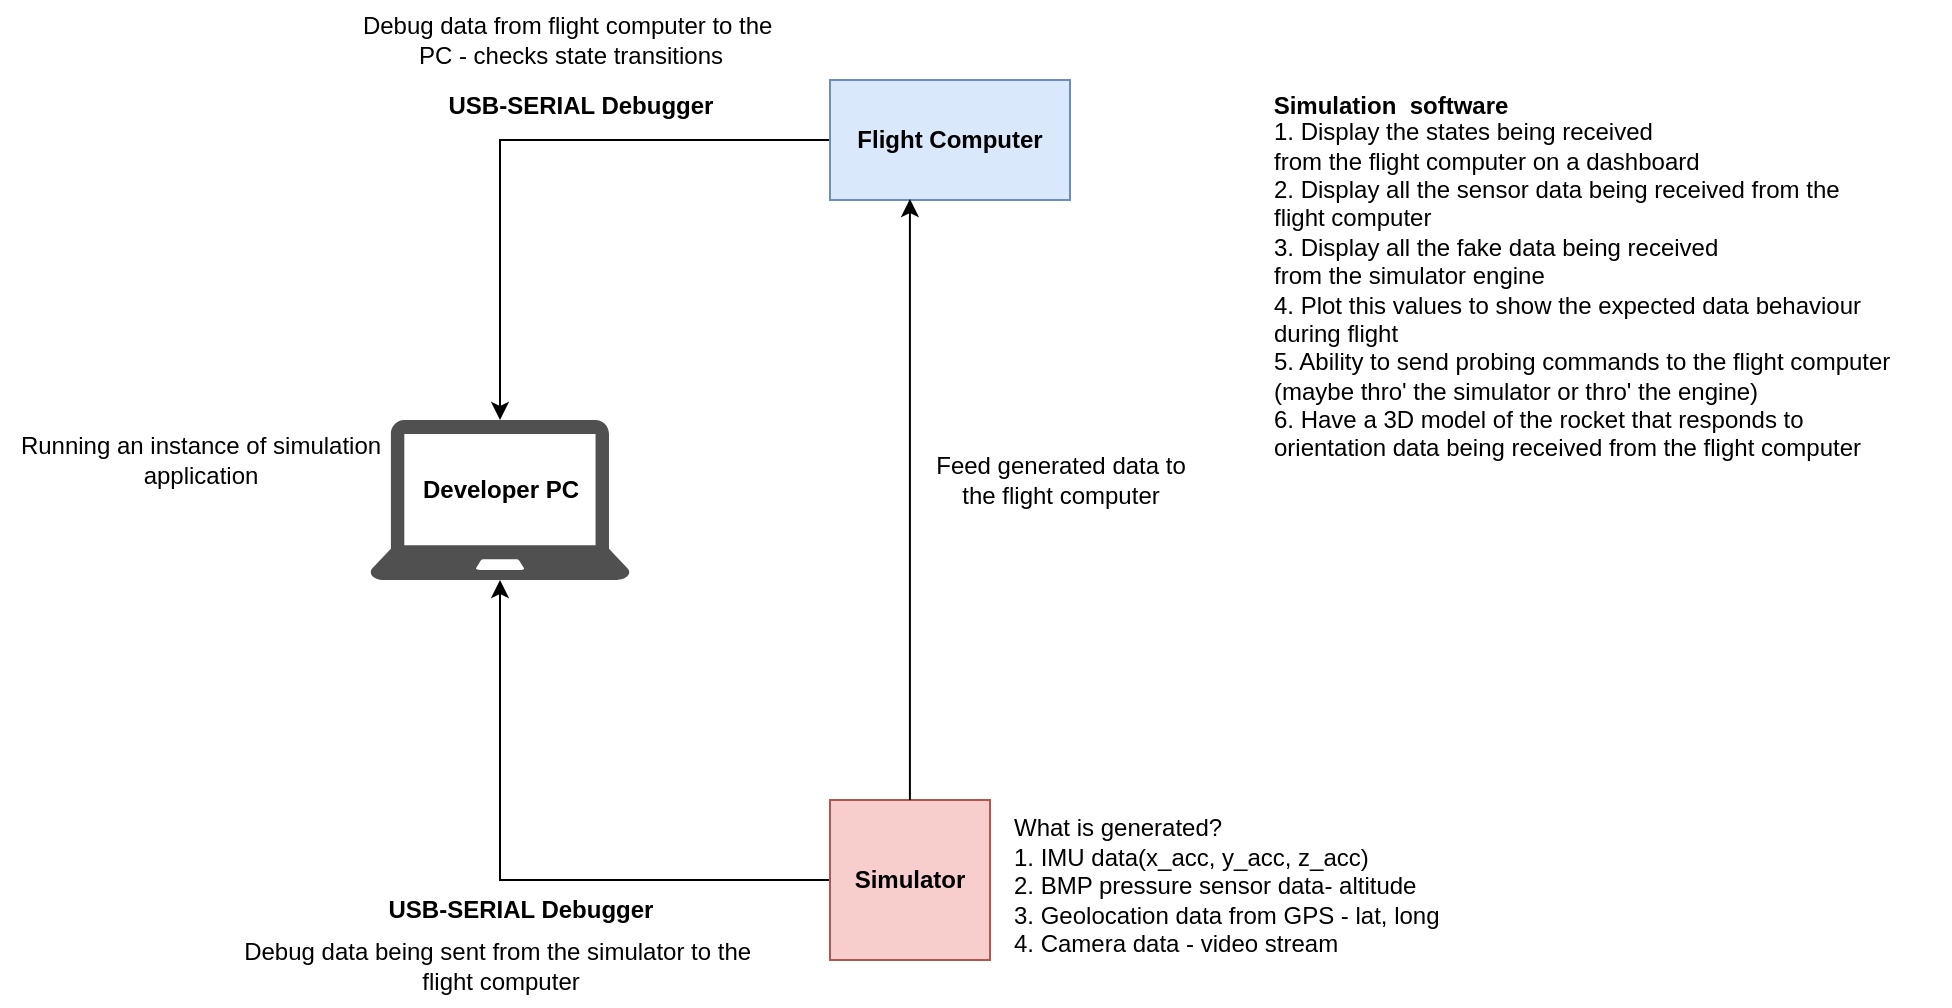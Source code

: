 <mxfile version="23.1.5" type="device">
  <diagram name="Page-1" id="4NoRxYIMNYoEsMbBZ-CR">
    <mxGraphModel dx="627" dy="376" grid="1" gridSize="10" guides="1" tooltips="1" connect="1" arrows="1" fold="1" page="1" pageScale="1" pageWidth="850" pageHeight="1100" math="0" shadow="0">
      <root>
        <mxCell id="0" />
        <mxCell id="1" parent="0" />
        <mxCell id="odXCuu1DjA-ZgtKkCAjo-1" value="" style="sketch=0;pointerEvents=1;shadow=0;dashed=0;html=1;strokeColor=none;fillColor=#505050;labelPosition=center;verticalLabelPosition=bottom;verticalAlign=top;outlineConnect=0;align=center;shape=mxgraph.office.devices.laptop;" vertex="1" parent="1">
          <mxGeometry x="195" y="292" width="130" height="80" as="geometry" />
        </mxCell>
        <mxCell id="odXCuu1DjA-ZgtKkCAjo-2" value="&lt;b&gt;Developer PC&lt;/b&gt;" style="text;html=1;align=center;verticalAlign=middle;resizable=0;points=[];autosize=1;strokeColor=none;fillColor=none;" vertex="1" parent="1">
          <mxGeometry x="210" y="312" width="100" height="30" as="geometry" />
        </mxCell>
        <mxCell id="odXCuu1DjA-ZgtKkCAjo-5" style="edgeStyle=orthogonalEdgeStyle;rounded=0;orthogonalLoop=1;jettySize=auto;html=1;" edge="1" parent="1" source="odXCuu1DjA-ZgtKkCAjo-3" target="odXCuu1DjA-ZgtKkCAjo-1">
          <mxGeometry relative="1" as="geometry" />
        </mxCell>
        <mxCell id="odXCuu1DjA-ZgtKkCAjo-3" value="&lt;b&gt;Simulator&lt;/b&gt;" style="whiteSpace=wrap;html=1;aspect=fixed;fillColor=#f8cecc;strokeColor=#b85450;" vertex="1" parent="1">
          <mxGeometry x="425" y="482" width="80" height="80" as="geometry" />
        </mxCell>
        <mxCell id="odXCuu1DjA-ZgtKkCAjo-6" style="edgeStyle=orthogonalEdgeStyle;rounded=0;orthogonalLoop=1;jettySize=auto;html=1;" edge="1" parent="1" source="odXCuu1DjA-ZgtKkCAjo-4" target="odXCuu1DjA-ZgtKkCAjo-1">
          <mxGeometry relative="1" as="geometry" />
        </mxCell>
        <mxCell id="odXCuu1DjA-ZgtKkCAjo-4" value="&lt;b&gt;Flight Computer&lt;/b&gt;" style="whiteSpace=wrap;html=1;fillColor=#dae8fc;strokeColor=#6c8ebf;" vertex="1" parent="1">
          <mxGeometry x="425" y="122" width="120" height="60" as="geometry" />
        </mxCell>
        <mxCell id="odXCuu1DjA-ZgtKkCAjo-7" style="edgeStyle=orthogonalEdgeStyle;rounded=0;orthogonalLoop=1;jettySize=auto;html=1;entryX=0.333;entryY=0.992;entryDx=0;entryDy=0;entryPerimeter=0;" edge="1" parent="1" source="odXCuu1DjA-ZgtKkCAjo-3" target="odXCuu1DjA-ZgtKkCAjo-4">
          <mxGeometry relative="1" as="geometry" />
        </mxCell>
        <mxCell id="odXCuu1DjA-ZgtKkCAjo-9" value="Feed generated data to&lt;br&gt;the flight computer" style="text;html=1;align=center;verticalAlign=middle;resizable=0;points=[];autosize=1;strokeColor=none;fillColor=none;" vertex="1" parent="1">
          <mxGeometry x="465" y="302" width="150" height="40" as="geometry" />
        </mxCell>
        <mxCell id="odXCuu1DjA-ZgtKkCAjo-10" value="&lt;b&gt;USB-SERIAL Debugger&lt;/b&gt;" style="text;html=1;align=center;verticalAlign=middle;resizable=0;points=[];autosize=1;strokeColor=none;fillColor=none;" vertex="1" parent="1">
          <mxGeometry x="190" y="522" width="160" height="30" as="geometry" />
        </mxCell>
        <mxCell id="odXCuu1DjA-ZgtKkCAjo-11" value="&lt;b&gt;USB-SERIAL Debugger&lt;/b&gt;" style="text;html=1;align=center;verticalAlign=middle;resizable=0;points=[];autosize=1;strokeColor=none;fillColor=none;" vertex="1" parent="1">
          <mxGeometry x="220" y="120" width="160" height="30" as="geometry" />
        </mxCell>
        <mxCell id="odXCuu1DjA-ZgtKkCAjo-12" value="Debug data being sent from the simulator to the&amp;nbsp;&lt;br&gt;flight computer" style="text;html=1;align=center;verticalAlign=middle;resizable=0;points=[];autosize=1;strokeColor=none;fillColor=none;" vertex="1" parent="1">
          <mxGeometry x="120" y="545" width="280" height="40" as="geometry" />
        </mxCell>
        <mxCell id="odXCuu1DjA-ZgtKkCAjo-14" value="Debug data from flight computer to the&amp;nbsp;&lt;br&gt;PC - checks state transitions" style="text;html=1;align=center;verticalAlign=middle;resizable=0;points=[];autosize=1;strokeColor=none;fillColor=none;" vertex="1" parent="1">
          <mxGeometry x="180" y="82" width="230" height="40" as="geometry" />
        </mxCell>
        <mxCell id="odXCuu1DjA-ZgtKkCAjo-15" value="Running an instance of simulation&lt;br&gt;application" style="text;html=1;align=center;verticalAlign=middle;resizable=0;points=[];autosize=1;strokeColor=none;fillColor=none;" vertex="1" parent="1">
          <mxGeometry x="10" y="292" width="200" height="40" as="geometry" />
        </mxCell>
        <mxCell id="odXCuu1DjA-ZgtKkCAjo-16" value="What is generated?&lt;br&gt;1. IMU data(x_acc, y_acc, z_acc)&lt;br&gt;2. BMP pressure sensor data- altitude&amp;nbsp;&lt;br&gt;3. Geolocation data from GPS - lat, long&lt;br&gt;4. Camera data - video stream&lt;br&gt;&lt;div&gt;&lt;br&gt;&lt;/div&gt;" style="text;html=1;align=left;verticalAlign=middle;resizable=0;points=[];autosize=1;strokeColor=none;fillColor=none;" vertex="1" parent="1">
          <mxGeometry x="515" y="482" width="240" height="100" as="geometry" />
        </mxCell>
        <mxCell id="odXCuu1DjA-ZgtKkCAjo-17" value="&lt;b&gt;Simulation&amp;nbsp; software&lt;br&gt;&lt;/b&gt;" style="text;html=1;align=center;verticalAlign=middle;resizable=0;points=[];autosize=1;strokeColor=none;fillColor=none;" vertex="1" parent="1">
          <mxGeometry x="635" y="120" width="140" height="30" as="geometry" />
        </mxCell>
        <mxCell id="odXCuu1DjA-ZgtKkCAjo-18" value="1. Display the states being received&lt;br&gt;from the flight computer on a dashboard&lt;br&gt;2. Display all the sensor data being received from the&amp;nbsp;&lt;br&gt;flight computer&amp;nbsp;&lt;br&gt;3. Display all the fake data being received&amp;nbsp;&lt;br&gt;from the simulator engine&lt;br&gt;4. Plot this values to show the expected data behaviour&lt;br&gt;during flight&lt;br&gt;5. Ability to send probing commands to the flight computer&amp;nbsp;&lt;br&gt;(maybe thro&#39; the simulator or thro&#39; the engine)&lt;div&gt;6. Have a 3D model of the rocket that responds to&amp;nbsp;&lt;/div&gt;&lt;div&gt;orientation data being received from the flight computer&lt;/div&gt;" style="text;html=1;align=left;verticalAlign=middle;resizable=0;points=[];autosize=1;strokeColor=none;fillColor=none;" vertex="1" parent="1">
          <mxGeometry x="645" y="132" width="340" height="190" as="geometry" />
        </mxCell>
      </root>
    </mxGraphModel>
  </diagram>
</mxfile>
